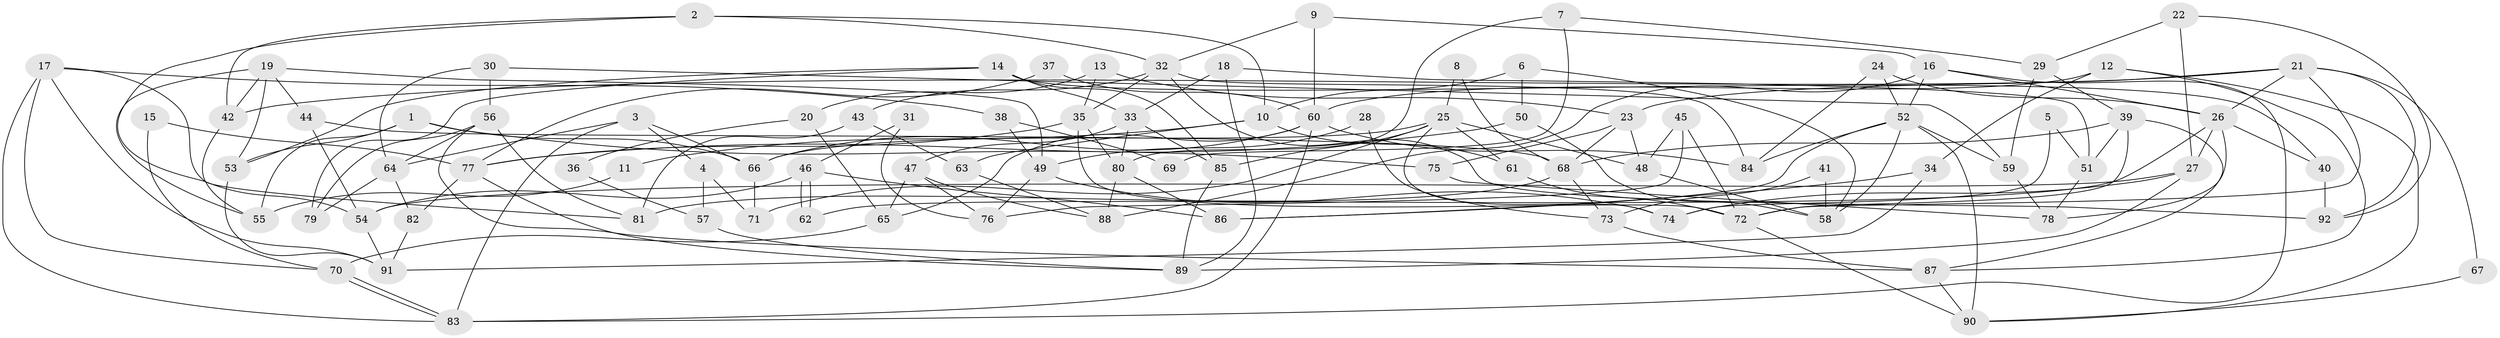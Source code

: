 // coarse degree distribution, {7: 0.109375, 4: 0.203125, 2: 0.15625, 6: 0.109375, 3: 0.1875, 5: 0.125, 9: 0.078125, 8: 0.03125}
// Generated by graph-tools (version 1.1) at 2025/52/02/27/25 19:52:09]
// undirected, 92 vertices, 184 edges
graph export_dot {
graph [start="1"]
  node [color=gray90,style=filled];
  1;
  2;
  3;
  4;
  5;
  6;
  7;
  8;
  9;
  10;
  11;
  12;
  13;
  14;
  15;
  16;
  17;
  18;
  19;
  20;
  21;
  22;
  23;
  24;
  25;
  26;
  27;
  28;
  29;
  30;
  31;
  32;
  33;
  34;
  35;
  36;
  37;
  38;
  39;
  40;
  41;
  42;
  43;
  44;
  45;
  46;
  47;
  48;
  49;
  50;
  51;
  52;
  53;
  54;
  55;
  56;
  57;
  58;
  59;
  60;
  61;
  62;
  63;
  64;
  65;
  66;
  67;
  68;
  69;
  70;
  71;
  72;
  73;
  74;
  75;
  76;
  77;
  78;
  79;
  80;
  81;
  82;
  83;
  84;
  85;
  86;
  87;
  88;
  89;
  90;
  91;
  92;
  1 -- 53;
  1 -- 66;
  1 -- 55;
  1 -- 75;
  2 -- 32;
  2 -- 42;
  2 -- 10;
  2 -- 54;
  3 -- 64;
  3 -- 83;
  3 -- 4;
  3 -- 66;
  4 -- 71;
  4 -- 57;
  5 -- 51;
  5 -- 74;
  6 -- 10;
  6 -- 58;
  6 -- 50;
  7 -- 80;
  7 -- 29;
  7 -- 69;
  8 -- 25;
  8 -- 68;
  9 -- 16;
  9 -- 32;
  9 -- 60;
  10 -- 61;
  10 -- 11;
  10 -- 63;
  11 -- 55;
  12 -- 87;
  12 -- 60;
  12 -- 34;
  12 -- 90;
  13 -- 35;
  13 -- 23;
  13 -- 20;
  14 -- 40;
  14 -- 85;
  14 -- 33;
  14 -- 53;
  14 -- 79;
  15 -- 70;
  15 -- 77;
  16 -- 83;
  16 -- 52;
  16 -- 26;
  16 -- 88;
  17 -- 81;
  17 -- 70;
  17 -- 38;
  17 -- 83;
  17 -- 91;
  18 -- 89;
  18 -- 33;
  18 -- 51;
  19 -- 42;
  19 -- 53;
  19 -- 44;
  19 -- 49;
  19 -- 55;
  20 -- 65;
  20 -- 36;
  21 -- 26;
  21 -- 72;
  21 -- 23;
  21 -- 42;
  21 -- 67;
  21 -- 92;
  22 -- 92;
  22 -- 27;
  22 -- 29;
  23 -- 68;
  23 -- 48;
  23 -- 75;
  24 -- 84;
  24 -- 52;
  24 -- 26;
  25 -- 48;
  25 -- 66;
  25 -- 61;
  25 -- 71;
  25 -- 74;
  25 -- 85;
  26 -- 27;
  26 -- 40;
  26 -- 62;
  26 -- 78;
  27 -- 54;
  27 -- 74;
  27 -- 89;
  28 -- 73;
  28 -- 49;
  29 -- 39;
  29 -- 59;
  30 -- 64;
  30 -- 59;
  30 -- 56;
  31 -- 46;
  31 -- 76;
  32 -- 84;
  32 -- 43;
  32 -- 35;
  32 -- 92;
  33 -- 47;
  33 -- 80;
  33 -- 85;
  34 -- 91;
  34 -- 86;
  35 -- 72;
  35 -- 77;
  35 -- 80;
  36 -- 57;
  37 -- 77;
  37 -- 60;
  38 -- 49;
  38 -- 69;
  39 -- 51;
  39 -- 87;
  39 -- 68;
  39 -- 72;
  40 -- 92;
  41 -- 73;
  41 -- 58;
  42 -- 55;
  43 -- 63;
  43 -- 81;
  44 -- 54;
  44 -- 68;
  45 -- 72;
  45 -- 48;
  45 -- 76;
  46 -- 62;
  46 -- 62;
  46 -- 86;
  46 -- 54;
  47 -- 76;
  47 -- 88;
  47 -- 65;
  48 -- 58;
  49 -- 74;
  49 -- 76;
  50 -- 77;
  50 -- 58;
  51 -- 78;
  52 -- 86;
  52 -- 59;
  52 -- 58;
  52 -- 84;
  52 -- 90;
  53 -- 91;
  54 -- 91;
  56 -- 79;
  56 -- 64;
  56 -- 81;
  56 -- 87;
  57 -- 89;
  59 -- 78;
  60 -- 83;
  60 -- 65;
  60 -- 66;
  60 -- 84;
  61 -- 72;
  63 -- 88;
  64 -- 82;
  64 -- 79;
  65 -- 70;
  66 -- 71;
  67 -- 90;
  68 -- 73;
  68 -- 81;
  70 -- 83;
  70 -- 83;
  72 -- 90;
  73 -- 87;
  75 -- 78;
  77 -- 89;
  77 -- 82;
  80 -- 86;
  80 -- 88;
  82 -- 91;
  85 -- 89;
  87 -- 90;
}
